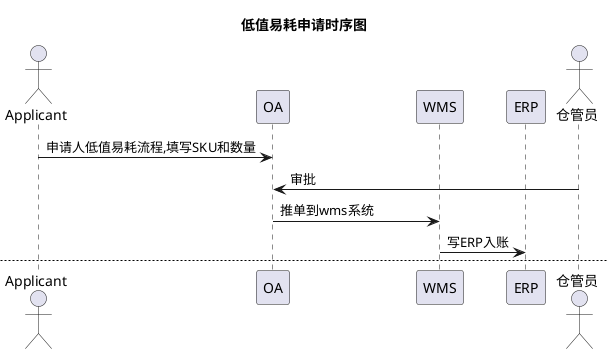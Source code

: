'http://archive.3zso.com/archives/plantuml-quickstart.html
@startuml
actor Applicant
actor "仓管员"
participant "OA" as OA
participant "WMS" as WMS
participant "ERP" as ERP

title 低值易耗申请时序图

Applicant->OA:申请人低值易耗流程,填写SKU和数量
'OA->OA:主管确认
仓管员->OA:审批
OA->WMS:推单到wms系统
WMS -> ERP:写ERP入账


newpage 低值易耗退回时序图
'autonumber
actor "仓管员"
Applicant -> OA:申请人退回低值易耗流程
OA -> WMS:查询申请人固定资产明细
Applicant -> OA:选择明细及数量，提交流程
仓管员 -> OA :仓管员确认
OA -> WMS : OA推单到WMS
WMS->ERP:ERP记账
@enduml